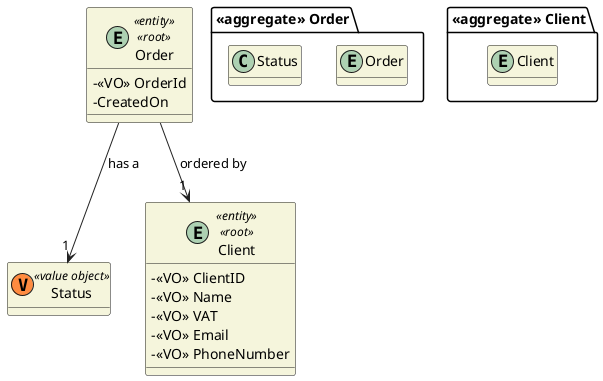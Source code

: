 @startuml
skinparam classAttributeIconSize 0
hide empty attributes
skinparam classBackgroundColor beige
skinparam ArrowColor #222222

package "<<aggregate>> Order" {
    entity Order
    class Status
}

package "<<aggregate>> Client" {
    entity Client
}

entity Order <<entity>> <<root>> {
    -<<VO>> OrderId /'automatically generated'/
    - CreatedOn /'automatically generated na hora do registo do sistema'/
}

class Status <<(V,#FF8B40) value object>> {
}

entity Client <<entity>> <<root>> {
    - <<VO>> ClientID
    - <<VO>> Name
    - <<VO>> VAT
    - <<VO>> Email
    - <<VO>> PhoneNumber
    /'- <<VO>> BirthDate'/ /'optional'/
    /'- <<VO>> Gender'/ /'optional'/
}

Order --> "1" Client : ordered by
Order --> "1" Status : has a


@enduml
